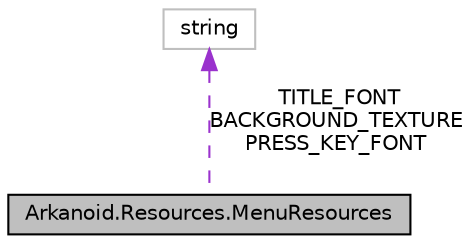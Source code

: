 digraph "Arkanoid.Resources.MenuResources"
{
 // INTERACTIVE_SVG=YES
  edge [fontname="Helvetica",fontsize="10",labelfontname="Helvetica",labelfontsize="10"];
  node [fontname="Helvetica",fontsize="10",shape=record];
  Node1 [label="Arkanoid.Resources.MenuResources",height=0.2,width=0.4,color="black", fillcolor="grey75", style="filled", fontcolor="black"];
  Node2 -> Node1 [dir="back",color="darkorchid3",fontsize="10",style="dashed",label=" TITLE_FONT\nBACKGROUND_TEXTURE\nPRESS_KEY_FONT" ,fontname="Helvetica"];
  Node2 [label="string",height=0.2,width=0.4,color="grey75", fillcolor="white", style="filled"];
}
